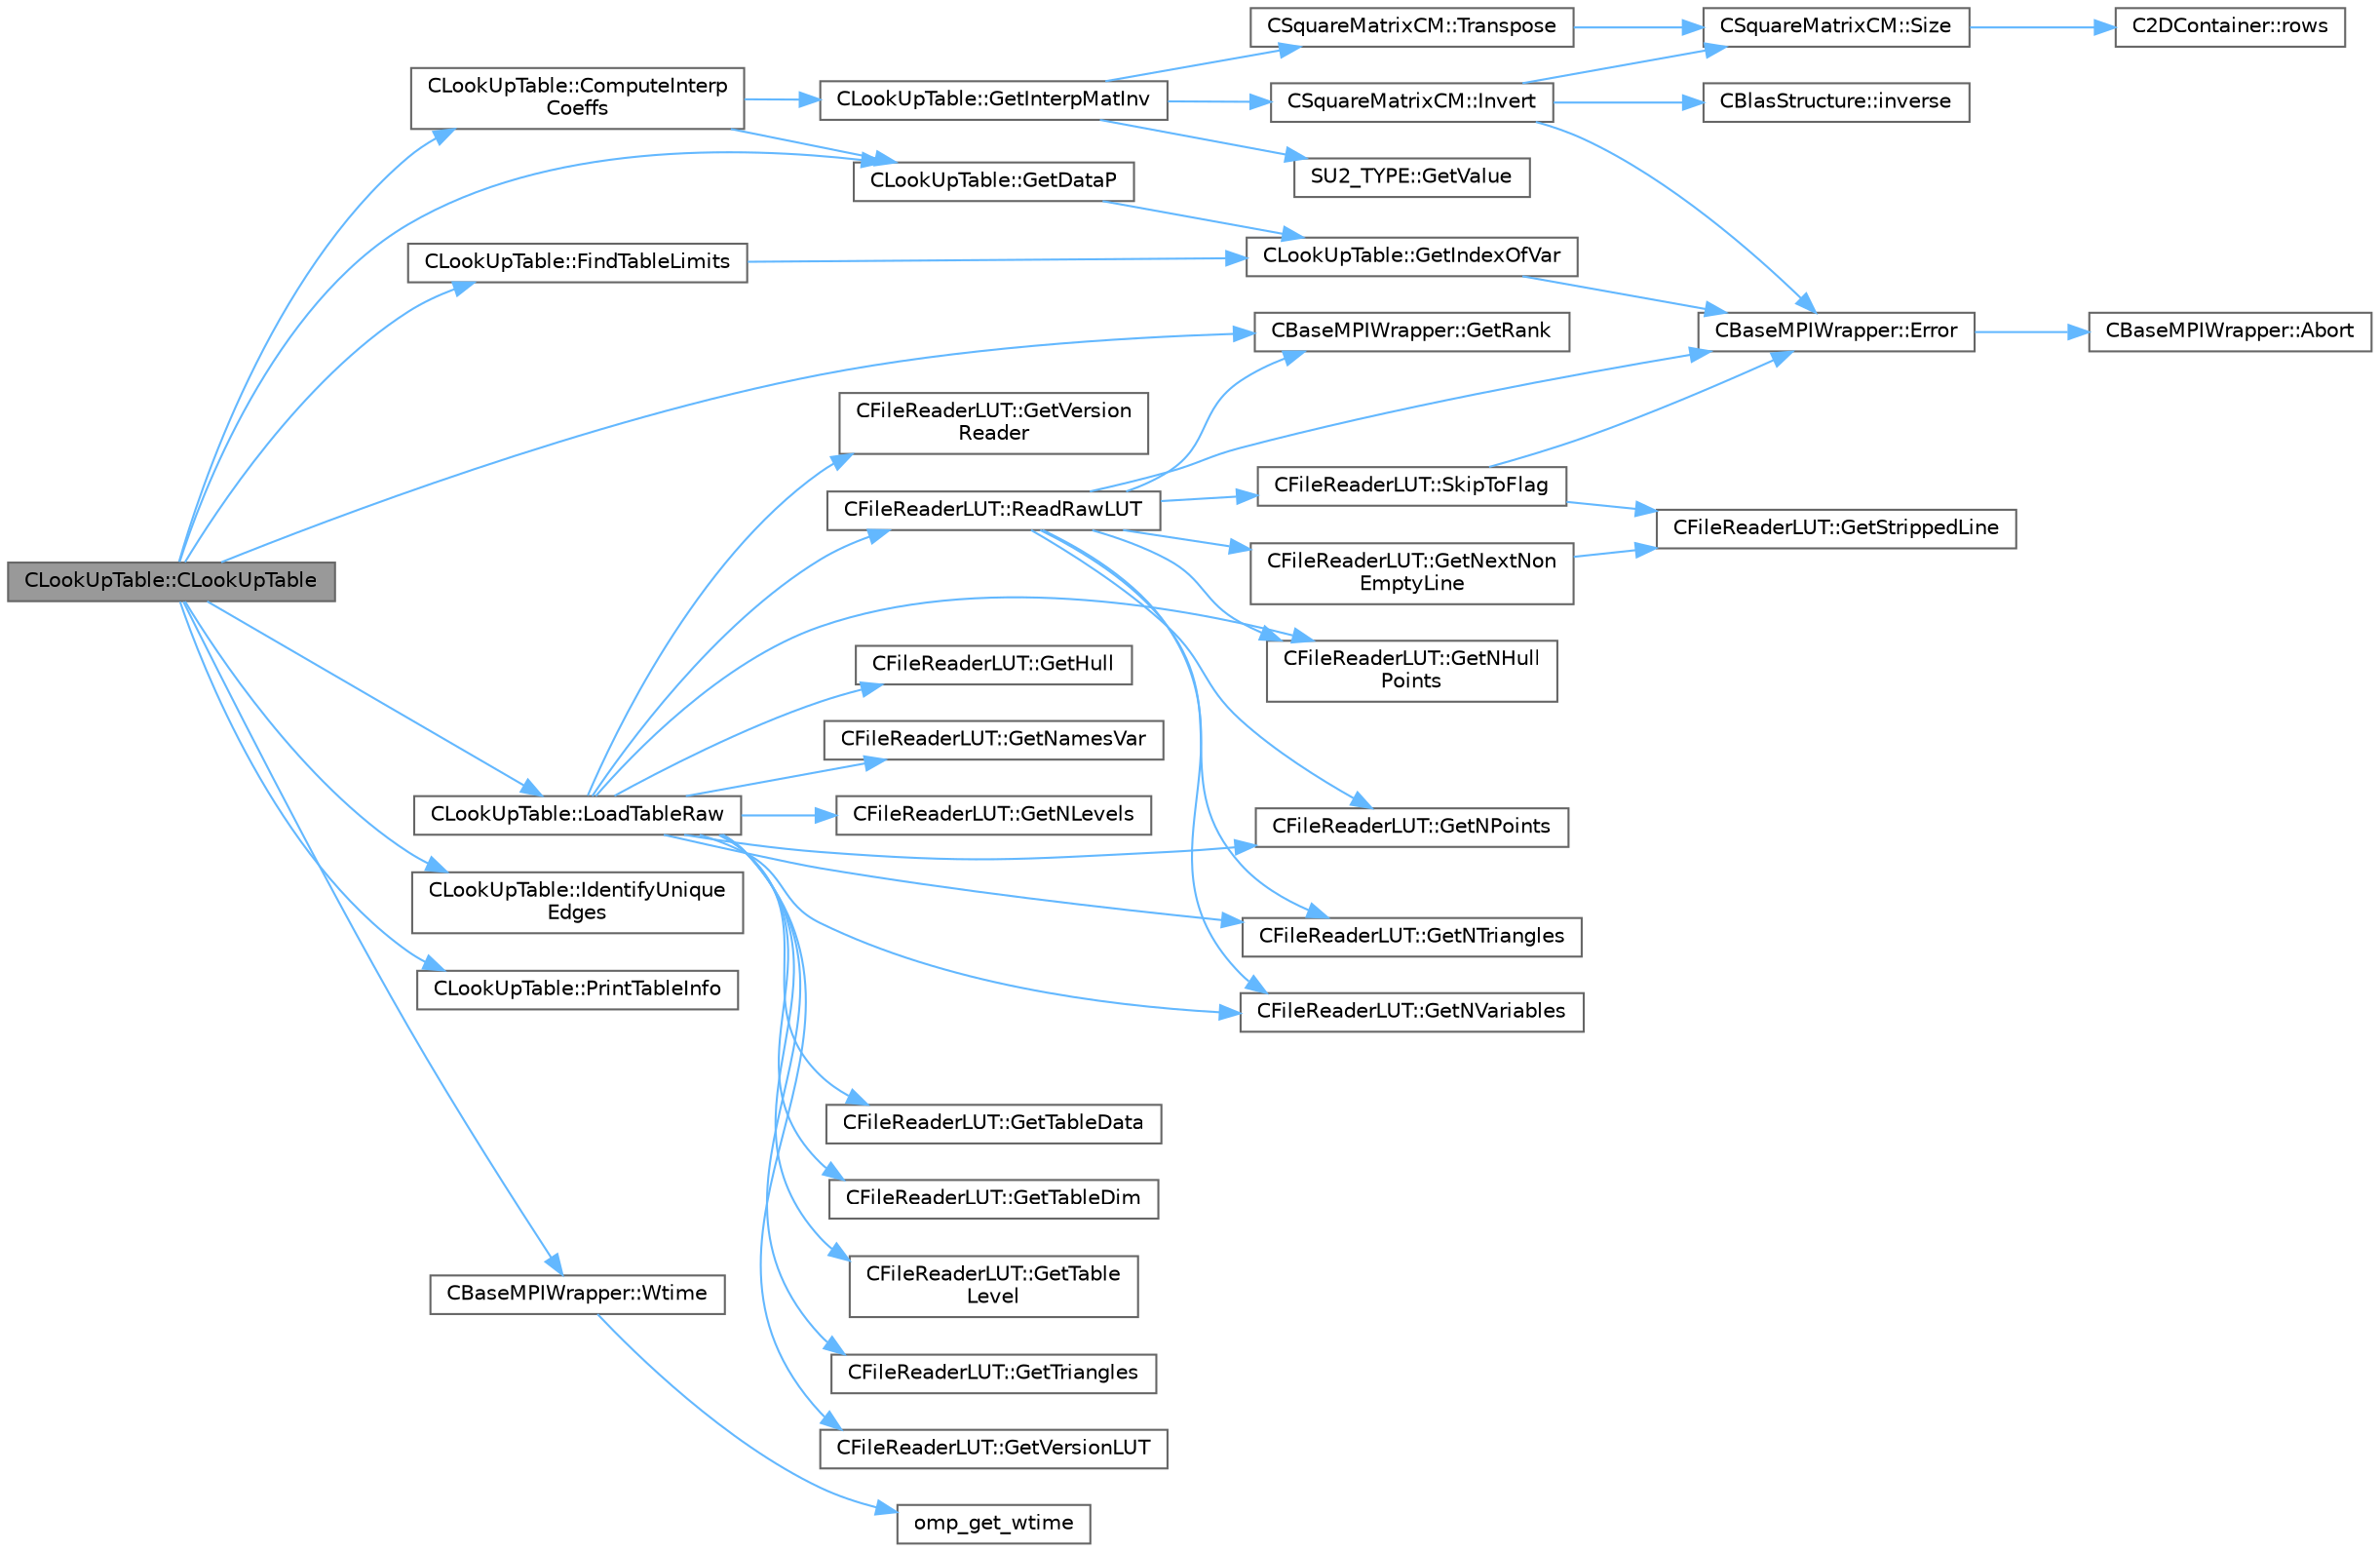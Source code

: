 digraph "CLookUpTable::CLookUpTable"
{
 // LATEX_PDF_SIZE
  bgcolor="transparent";
  edge [fontname=Helvetica,fontsize=10,labelfontname=Helvetica,labelfontsize=10];
  node [fontname=Helvetica,fontsize=10,shape=box,height=0.2,width=0.4];
  rankdir="LR";
  Node1 [id="Node000001",label="CLookUpTable::CLookUpTable",height=0.2,width=0.4,color="gray40", fillcolor="grey60", style="filled", fontcolor="black",tooltip=" "];
  Node1 -> Node2 [id="edge1_Node000001_Node000002",color="steelblue1",style="solid",tooltip=" "];
  Node2 [id="Node000002",label="CLookUpTable::ComputeInterp\lCoeffs",height=0.2,width=0.4,color="grey40", fillcolor="white", style="filled",URL="$classCLookUpTable.html#a9ec3b13330289148d165e5d241951be2",tooltip="Compute vector of all (inverse) interpolation coefficients \"interp_mat_inv_x_y\" of all triangles."];
  Node2 -> Node3 [id="edge2_Node000002_Node000003",color="steelblue1",style="solid",tooltip=" "];
  Node3 [id="Node000003",label="CLookUpTable::GetDataP",height=0.2,width=0.4,color="grey40", fillcolor="white", style="filled",URL="$classCLookUpTable.html#aa5a910214302a569a4409471fef26d39",tooltip="Get the pointer to the column data of the table (density, temperature, source terms,..."];
  Node3 -> Node4 [id="edge3_Node000003_Node000004",color="steelblue1",style="solid",tooltip=" "];
  Node4 [id="Node000004",label="CLookUpTable::GetIndexOfVar",height=0.2,width=0.4,color="grey40", fillcolor="white", style="filled",URL="$classCLookUpTable.html#a2bb49578ad48d77eea28ca49da6ebfe9",tooltip="Returns the index to the variable in the lookup table."];
  Node4 -> Node5 [id="edge4_Node000004_Node000005",color="steelblue1",style="solid",tooltip=" "];
  Node5 [id="Node000005",label="CBaseMPIWrapper::Error",height=0.2,width=0.4,color="grey40", fillcolor="white", style="filled",URL="$classCBaseMPIWrapper.html#a04457c47629bda56704e6a8804833eeb",tooltip=" "];
  Node5 -> Node6 [id="edge5_Node000005_Node000006",color="steelblue1",style="solid",tooltip=" "];
  Node6 [id="Node000006",label="CBaseMPIWrapper::Abort",height=0.2,width=0.4,color="grey40", fillcolor="white", style="filled",URL="$classCBaseMPIWrapper.html#af7297d861dca86b45cf561b6ab642e8f",tooltip=" "];
  Node2 -> Node7 [id="edge6_Node000002_Node000007",color="steelblue1",style="solid",tooltip=" "];
  Node7 [id="Node000007",label="CLookUpTable::GetInterpMatInv",height=0.2,width=0.4,color="grey40", fillcolor="white", style="filled",URL="$classCLookUpTable.html#a429929f7a2334938ce352808c93be291",tooltip="Compute the inverse matrix for interpolation."];
  Node7 -> Node8 [id="edge7_Node000007_Node000008",color="steelblue1",style="solid",tooltip=" "];
  Node8 [id="Node000008",label="SU2_TYPE::GetValue",height=0.2,width=0.4,color="grey40", fillcolor="white", style="filled",URL="$namespaceSU2__TYPE.html#adf52a59d6f4e578f7915ec9abbf7cb22",tooltip="Get the (primitive) value of the datatype (needs to be specialized for active types)."];
  Node7 -> Node9 [id="edge8_Node000007_Node000009",color="steelblue1",style="solid",tooltip=" "];
  Node9 [id="Node000009",label="CSquareMatrixCM::Invert",height=0.2,width=0.4,color="grey40", fillcolor="white", style="filled",URL="$classCSquareMatrixCM.html#ad6d110433a912ecd234be1901f5d0d6c",tooltip="Function, which inverts the matrix in-place."];
  Node9 -> Node5 [id="edge9_Node000009_Node000005",color="steelblue1",style="solid",tooltip=" "];
  Node9 -> Node10 [id="edge10_Node000009_Node000010",color="steelblue1",style="solid",tooltip=" "];
  Node10 [id="Node000010",label="CBlasStructure::inverse",height=0.2,width=0.4,color="grey40", fillcolor="white", style="filled",URL="$classCBlasStructure.html#addc745704563917ab2a27b9f0ee611d8",tooltip="Invert a square matrix."];
  Node9 -> Node11 [id="edge11_Node000009_Node000011",color="steelblue1",style="solid",tooltip=" "];
  Node11 [id="Node000011",label="CSquareMatrixCM::Size",height=0.2,width=0.4,color="grey40", fillcolor="white", style="filled",URL="$classCSquareMatrixCM.html#a3d05c1ef670b7f984d028d311afa4ace",tooltip="Function, which makes available the size of the matrix."];
  Node11 -> Node12 [id="edge12_Node000011_Node000012",color="steelblue1",style="solid",tooltip=" "];
  Node12 [id="Node000012",label="C2DContainer::rows",height=0.2,width=0.4,color="grey40", fillcolor="white", style="filled",URL="$classC2DContainer.html#ae383e99c56a27231333d71dfb8810623",tooltip=" "];
  Node7 -> Node13 [id="edge13_Node000007_Node000013",color="steelblue1",style="solid",tooltip=" "];
  Node13 [id="Node000013",label="CSquareMatrixCM::Transpose",height=0.2,width=0.4,color="grey40", fillcolor="white", style="filled",URL="$classCSquareMatrixCM.html#aa568c311679f7a6b4f710e5db968d5eb",tooltip="Function, which transposes the matrix in-place."];
  Node13 -> Node11 [id="edge14_Node000013_Node000011",color="steelblue1",style="solid",tooltip=" "];
  Node1 -> Node14 [id="edge15_Node000001_Node000014",color="steelblue1",style="solid",tooltip=" "];
  Node14 [id="Node000014",label="CLookUpTable::FindTableLimits",height=0.2,width=0.4,color="grey40", fillcolor="white", style="filled",URL="$classCLookUpTable.html#a65a407c7473d082c1684e9a660e010c3",tooltip="Find the table limits, i.e. the minimum and maximum values of the 2 independent controlling variables..."];
  Node14 -> Node4 [id="edge16_Node000014_Node000004",color="steelblue1",style="solid",tooltip=" "];
  Node1 -> Node3 [id="edge17_Node000001_Node000003",color="steelblue1",style="solid",tooltip=" "];
  Node1 -> Node15 [id="edge18_Node000001_Node000015",color="steelblue1",style="solid",tooltip=" "];
  Node15 [id="Node000015",label="CBaseMPIWrapper::GetRank",height=0.2,width=0.4,color="grey40", fillcolor="white", style="filled",URL="$classCBaseMPIWrapper.html#a63e1f265b788b4e56cb7ebdeba29b78e",tooltip=" "];
  Node1 -> Node16 [id="edge19_Node000001_Node000016",color="steelblue1",style="solid",tooltip=" "];
  Node16 [id="Node000016",label="CLookUpTable::IdentifyUnique\lEdges",height=0.2,width=0.4,color="grey40", fillcolor="white", style="filled",URL="$classCLookUpTable.html#aff488be4272b0c235fc7377b0fa4fcc6",tooltip="Construct a list of all the edges and a list of the pair of elements left and right of the edge."];
  Node1 -> Node17 [id="edge20_Node000001_Node000017",color="steelblue1",style="solid",tooltip=" "];
  Node17 [id="Node000017",label="CLookUpTable::LoadTableRaw",height=0.2,width=0.4,color="grey40", fillcolor="white", style="filled",URL="$classCLookUpTable.html#ad11271c57df5e41f5665c181144a2b31",tooltip="Read the lookup table from file and store the data."];
  Node17 -> Node18 [id="edge21_Node000017_Node000018",color="steelblue1",style="solid",tooltip=" "];
  Node18 [id="Node000018",label="CFileReaderLUT::GetHull",height=0.2,width=0.4,color="grey40", fillcolor="white", style="filled",URL="$classCFileReaderLUT.html#a585d0cfc142198d0a14f17efa500ada9",tooltip="Get hull node information at a specific table level."];
  Node17 -> Node19 [id="edge22_Node000017_Node000019",color="steelblue1",style="solid",tooltip=" "];
  Node19 [id="Node000019",label="CFileReaderLUT::GetNamesVar",height=0.2,width=0.4,color="grey40", fillcolor="white", style="filled",URL="$classCFileReaderLUT.html#aacf2b8d73c700167c9505a54d893ffa4",tooltip="Get variable names for which data is stored in the table."];
  Node17 -> Node20 [id="edge23_Node000017_Node000020",color="steelblue1",style="solid",tooltip=" "];
  Node20 [id="Node000020",label="CFileReaderLUT::GetNHull\lPoints",height=0.2,width=0.4,color="grey40", fillcolor="white", style="filled",URL="$classCFileReaderLUT.html#a0d5692ebda3a9eea9cfb55af900cfb77",tooltip="Get number of hull points at specific table level."];
  Node17 -> Node21 [id="edge24_Node000017_Node000021",color="steelblue1",style="solid",tooltip=" "];
  Node21 [id="Node000021",label="CFileReaderLUT::GetNLevels",height=0.2,width=0.4,color="grey40", fillcolor="white", style="filled",URL="$classCFileReaderLUT.html#a4ae819bf5bd3acc699b1356419cddbd9",tooltip="Get number of table levels."];
  Node17 -> Node22 [id="edge25_Node000017_Node000022",color="steelblue1",style="solid",tooltip=" "];
  Node22 [id="Node000022",label="CFileReaderLUT::GetNPoints",height=0.2,width=0.4,color="grey40", fillcolor="white", style="filled",URL="$classCFileReaderLUT.html#a8ef995fd5a48e5a485602637c1cb4552",tooltip="Get number of data points at specific table level."];
  Node17 -> Node23 [id="edge26_Node000017_Node000023",color="steelblue1",style="solid",tooltip=" "];
  Node23 [id="Node000023",label="CFileReaderLUT::GetNTriangles",height=0.2,width=0.4,color="grey40", fillcolor="white", style="filled",URL="$classCFileReaderLUT.html#a46ca3281db998bdb75135ae45e9cfcc7",tooltip="Get number of triangles at specific table level."];
  Node17 -> Node24 [id="edge27_Node000017_Node000024",color="steelblue1",style="solid",tooltip=" "];
  Node24 [id="Node000024",label="CFileReaderLUT::GetNVariables",height=0.2,width=0.4,color="grey40", fillcolor="white", style="filled",URL="$classCFileReaderLUT.html#aa4526df8a5f8c0545fc60fea5a8032ea",tooltip="Get number of variables for which data is stored in the table."];
  Node17 -> Node25 [id="edge28_Node000017_Node000025",color="steelblue1",style="solid",tooltip=" "];
  Node25 [id="Node000025",label="CFileReaderLUT::GetTableData",height=0.2,width=0.4,color="grey40", fillcolor="white", style="filled",URL="$classCFileReaderLUT.html#afa58ffdb146b730908b6291aec9f6cab",tooltip="Get table data at a specific level."];
  Node17 -> Node26 [id="edge29_Node000017_Node000026",color="steelblue1",style="solid",tooltip=" "];
  Node26 [id="Node000026",label="CFileReaderLUT::GetTableDim",height=0.2,width=0.4,color="grey40", fillcolor="white", style="filled",URL="$classCFileReaderLUT.html#a3ac3518e013a71265678b17d799ce536",tooltip="Get table dimension."];
  Node17 -> Node27 [id="edge30_Node000017_Node000027",color="steelblue1",style="solid",tooltip=" "];
  Node27 [id="Node000027",label="CFileReaderLUT::GetTable\lLevel",height=0.2,width=0.4,color="grey40", fillcolor="white", style="filled",URL="$classCFileReaderLUT.html#a2fed17312954d02481b11dc964fee922",tooltip="Get table level value."];
  Node17 -> Node28 [id="edge31_Node000017_Node000028",color="steelblue1",style="solid",tooltip=" "];
  Node28 [id="Node000028",label="CFileReaderLUT::GetTriangles",height=0.2,width=0.4,color="grey40", fillcolor="white", style="filled",URL="$classCFileReaderLUT.html#a71fc8c357ecd12239c787f5e929d90c8",tooltip="Get table connectivity at a specific level."];
  Node17 -> Node29 [id="edge32_Node000017_Node000029",color="steelblue1",style="solid",tooltip=" "];
  Node29 [id="Node000029",label="CFileReaderLUT::GetVersionLUT",height=0.2,width=0.4,color="grey40", fillcolor="white", style="filled",URL="$classCFileReaderLUT.html#a8d83879d1bd6cd10dead80ee11a0b853",tooltip="Get table version as listed in input file."];
  Node17 -> Node30 [id="edge33_Node000017_Node000030",color="steelblue1",style="solid",tooltip=" "];
  Node30 [id="Node000030",label="CFileReaderLUT::GetVersion\lReader",height=0.2,width=0.4,color="grey40", fillcolor="white", style="filled",URL="$classCFileReaderLUT.html#afa453c9abb16285bd6884cfb3eeafaeb",tooltip="Get table reader version."];
  Node17 -> Node31 [id="edge34_Node000017_Node000031",color="steelblue1",style="solid",tooltip=" "];
  Node31 [id="Node000031",label="CFileReaderLUT::ReadRawLUT",height=0.2,width=0.4,color="grey40", fillcolor="white", style="filled",URL="$classCFileReaderLUT.html#aae43bf69fb2caed92cf5ba2ce79d0490",tooltip="Read LUT file and store information."];
  Node31 -> Node5 [id="edge35_Node000031_Node000005",color="steelblue1",style="solid",tooltip=" "];
  Node31 -> Node32 [id="edge36_Node000031_Node000032",color="steelblue1",style="solid",tooltip=" "];
  Node32 [id="Node000032",label="CFileReaderLUT::GetNextNon\lEmptyLine",height=0.2,width=0.4,color="grey40", fillcolor="white", style="filled",URL="$classCFileReaderLUT.html#aeaff2603381ba57b9f87947c9fca85c7",tooltip="Extracts the next non-empty characters from file_stream and stores them into line."];
  Node32 -> Node33 [id="edge37_Node000032_Node000033",color="steelblue1",style="solid",tooltip=" "];
  Node33 [id="Node000033",label="CFileReaderLUT::GetStrippedLine",height=0.2,width=0.4,color="grey40", fillcolor="white", style="filled",URL="$classCFileReaderLUT.html#a9834a523df70bf32a49d7945c9f330d9",tooltip="Extracts characters from file_stream, removes trailing control characters, and stores them into line."];
  Node31 -> Node20 [id="edge38_Node000031_Node000020",color="steelblue1",style="solid",tooltip=" "];
  Node31 -> Node22 [id="edge39_Node000031_Node000022",color="steelblue1",style="solid",tooltip=" "];
  Node31 -> Node23 [id="edge40_Node000031_Node000023",color="steelblue1",style="solid",tooltip=" "];
  Node31 -> Node24 [id="edge41_Node000031_Node000024",color="steelblue1",style="solid",tooltip=" "];
  Node31 -> Node15 [id="edge42_Node000031_Node000015",color="steelblue1",style="solid",tooltip=" "];
  Node31 -> Node34 [id="edge43_Node000031_Node000034",color="steelblue1",style="solid",tooltip=" "];
  Node34 [id="Node000034",label="CFileReaderLUT::SkipToFlag",height=0.2,width=0.4,color="grey40", fillcolor="white", style="filled",URL="$classCFileReaderLUT.html#a5e2c18da58f2fa8890769967fc509a47",tooltip="Searches for the position of flag in file_stream and sets the stream position of file_stream to that ..."];
  Node34 -> Node5 [id="edge44_Node000034_Node000005",color="steelblue1",style="solid",tooltip=" "];
  Node34 -> Node33 [id="edge45_Node000034_Node000033",color="steelblue1",style="solid",tooltip=" "];
  Node1 -> Node35 [id="edge46_Node000001_Node000035",color="steelblue1",style="solid",tooltip=" "];
  Node35 [id="Node000035",label="CLookUpTable::PrintTableInfo",height=0.2,width=0.4,color="grey40", fillcolor="white", style="filled",URL="$classCLookUpTable.html#adadf35e8d876a8ae9176eb4253a3bff1",tooltip="Print information to screen."];
  Node1 -> Node36 [id="edge47_Node000001_Node000036",color="steelblue1",style="solid",tooltip=" "];
  Node36 [id="Node000036",label="CBaseMPIWrapper::Wtime",height=0.2,width=0.4,color="grey40", fillcolor="white", style="filled",URL="$classCBaseMPIWrapper.html#adcf32aa628d4b515e8835bc5c56fbf08",tooltip=" "];
  Node36 -> Node37 [id="edge48_Node000036_Node000037",color="steelblue1",style="solid",tooltip=" "];
  Node37 [id="Node000037",label="omp_get_wtime",height=0.2,width=0.4,color="grey40", fillcolor="white", style="filled",URL="$omp__structure_8hpp.html#a649bd48ab038a72108f11f5a85316266",tooltip="Return the wall time."];
}
